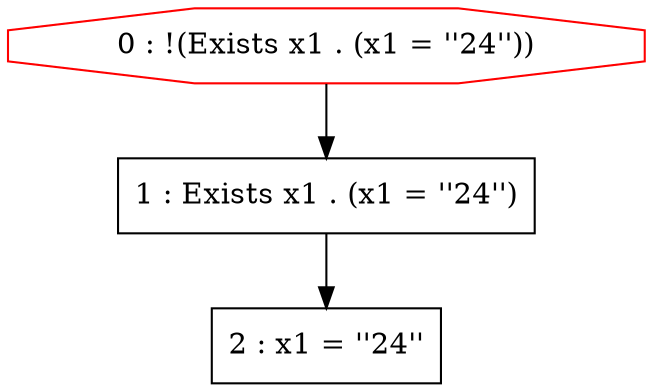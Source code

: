 digraph G {
  0 [shape=octagon, color=red, label="0 : !(Exists x1 . (x1 = ''24''))"]
  1 [shape=box, label="1 : Exists x1 . (x1 = ''24'')"]
  2 [shape=box, label="2 : x1 = ''24''"]
  1 -> 2
  0 -> 1
}

